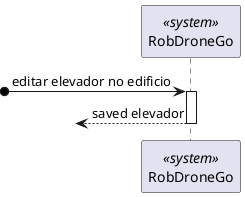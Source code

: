 @startuml



participant RobDroneGo <<system>>



?o-> RobDroneGo : editar elevador no edificio
activate RobDroneGo


?<-- RobDroneGo  : saved elevador
deactivate RobDroneGo


@enduml
